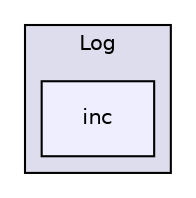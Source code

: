 digraph "C:/Users/Marco/Workspace/GitHub/ORBS/Project-O.R.B.S/prj/Log/inc" {
  compound=true
  node [ fontsize="10", fontname="Helvetica"];
  edge [ labelfontsize="10", labelfontname="Helvetica"];
  subgraph clusterdir_da74a047192740920ae74e150cd1d7b0 {
    graph [ bgcolor="#ddddee", pencolor="black", label="Log" fontname="Helvetica", fontsize="10", URL="dir_da74a047192740920ae74e150cd1d7b0.html"]
  dir_7381fed1255940f852c8a5bf02889fbd [shape=box, label="inc", style="filled", fillcolor="#eeeeff", pencolor="black", URL="dir_7381fed1255940f852c8a5bf02889fbd.html"];
  }
}
